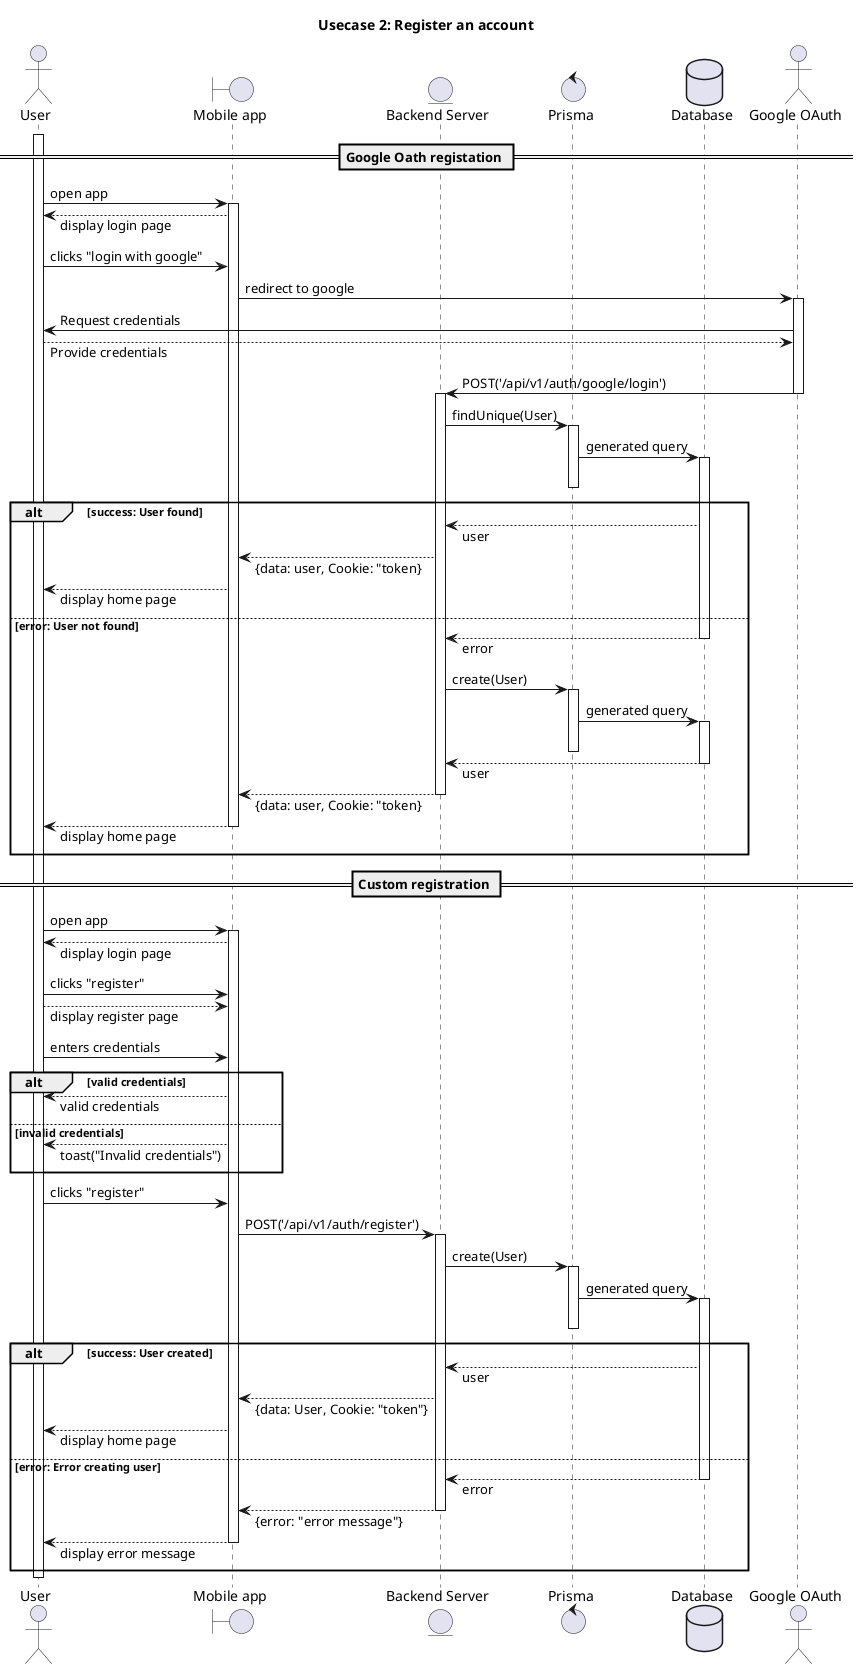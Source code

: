 @startuml Usecase3

' settings
skinparam responseMessageBelowArrow true

' actors
actor "User" as user
boundary "Mobile app" as app
Entity "Backend Server" as server
control "Prisma" as prisma
database "Database" as db
actor "Google OAuth" as google

' --------------------------------------------
title Usecase 2: Register an account

== Google Oath registation ==

activate user
user -> app ++ : open app
user <-- app : display login page
user -> app : clicks "login with google"
app -> google ++ : redirect to google
google -> user : Request credentials
google <-- user : Provide credentials
google -> server -- : POST('/api/v1/auth/google/login')
activate server
server -> prisma ++ : findUnique(User)
prisma -> db ++ : generated query
deactivate prisma
alt success: User found
    server <-- db : user
    app <-- server : {data: user, Cookie: "token}
    user <-- app : display home page
else error: User not found
    server <-- db -- : error
    server -> prisma ++ : create(User)
    prisma -> db ++ : generated query
    deactivate prisma
    server <-- db -- : user
    app <-- server -- : {data: user, Cookie: "token}
    user <-- app -- : display home page
end


== Custom registration ==


user -> app ++ : open app
user <-- app : display login page
user -> app : clicks "register"
app <-- user : display register page
user -> app : enters credentials
alt valid credentials
    user <-- app : valid credentials
else invalid credentials
    user <-- app : toast("Invalid credentials")
end

user -> app : clicks "register"
app -> server ++ : POST('/api/v1/auth/register')
server -> prisma ++ : create(User)
prisma -> db ++ : generated query
deactivate prisma
alt success: User created
    server <-- db : user
    app <-- server : {data: User, Cookie: "token"}
    user <-- app : display home page
else error: Error creating user
    server <-- db -- : error
    app <-- server -- : {error: "error message"}
    user <-- app -- : display error message
end

deactivate user

@enduml
